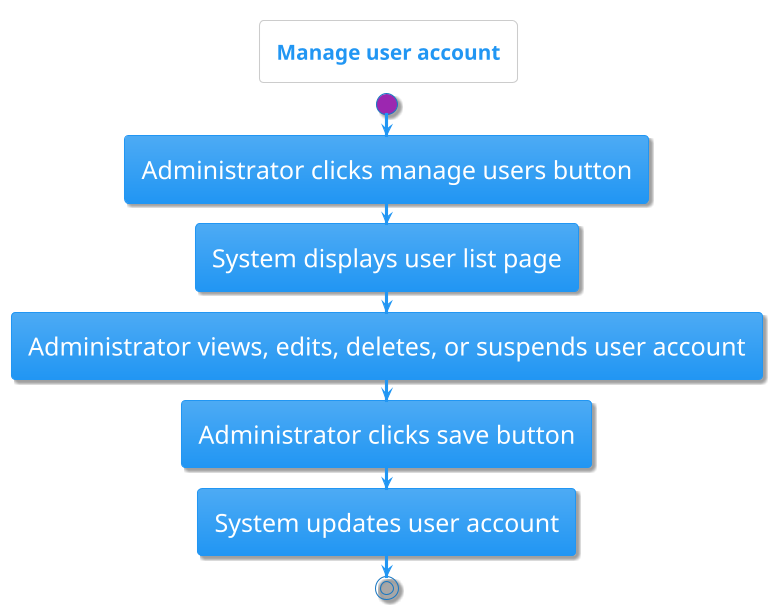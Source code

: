 @startuml
!theme materia
title Manage user account
skinparam defaultFontSize 24

start
:Administrator clicks manage users button;
:System displays user list page;
:Administrator views, edits, deletes, or suspends user account;
:Administrator clicks save button;
:System updates user account;
stop
@enduml